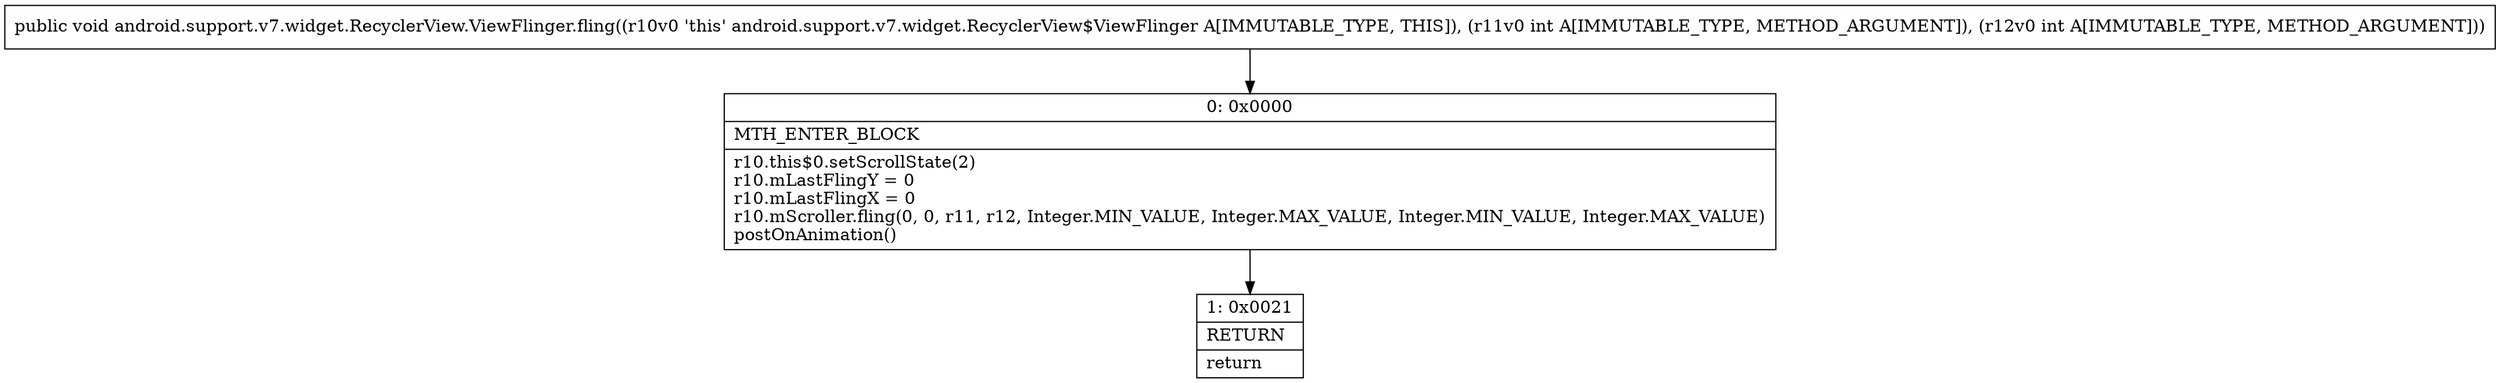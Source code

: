 digraph "CFG forandroid.support.v7.widget.RecyclerView.ViewFlinger.fling(II)V" {
Node_0 [shape=record,label="{0\:\ 0x0000|MTH_ENTER_BLOCK\l|r10.this$0.setScrollState(2)\lr10.mLastFlingY = 0\lr10.mLastFlingX = 0\lr10.mScroller.fling(0, 0, r11, r12, Integer.MIN_VALUE, Integer.MAX_VALUE, Integer.MIN_VALUE, Integer.MAX_VALUE)\lpostOnAnimation()\l}"];
Node_1 [shape=record,label="{1\:\ 0x0021|RETURN\l|return\l}"];
MethodNode[shape=record,label="{public void android.support.v7.widget.RecyclerView.ViewFlinger.fling((r10v0 'this' android.support.v7.widget.RecyclerView$ViewFlinger A[IMMUTABLE_TYPE, THIS]), (r11v0 int A[IMMUTABLE_TYPE, METHOD_ARGUMENT]), (r12v0 int A[IMMUTABLE_TYPE, METHOD_ARGUMENT])) }"];
MethodNode -> Node_0;
Node_0 -> Node_1;
}

